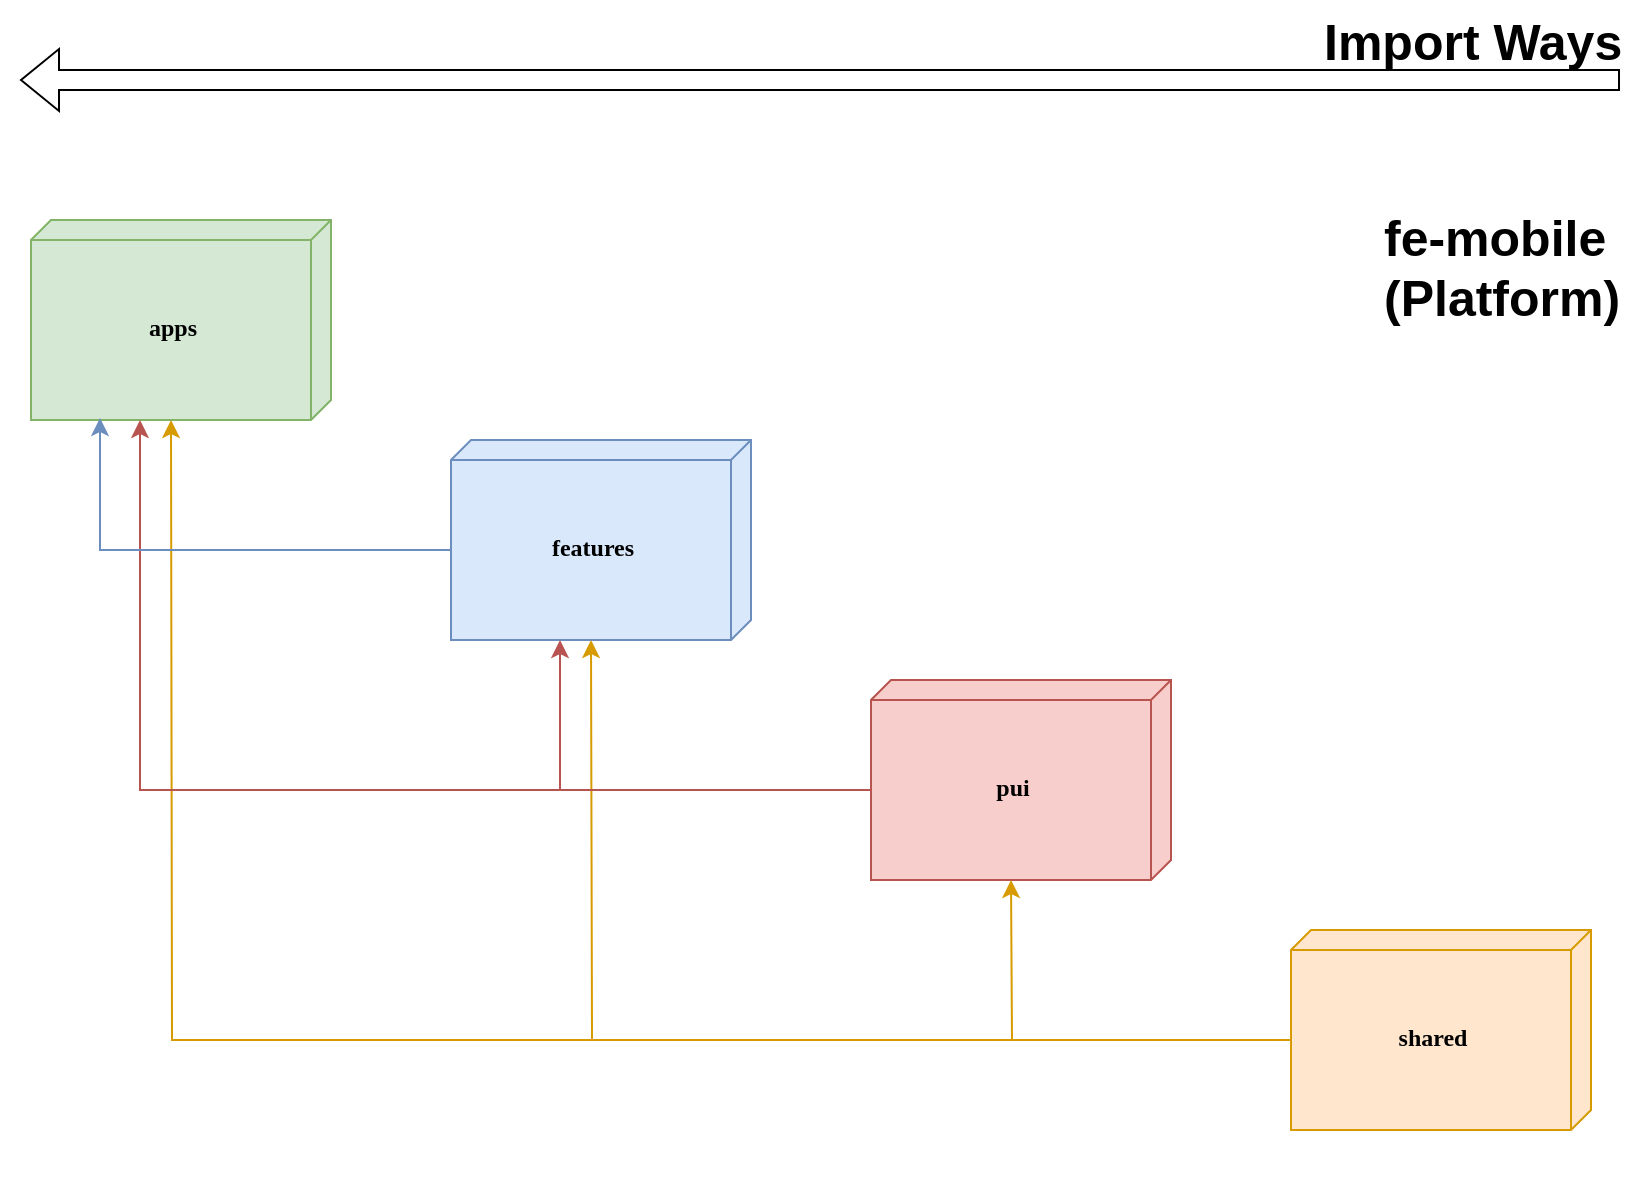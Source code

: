 <mxfile version="26.0.6">
  <diagram name="페이지-1" id="vgDS0mUOmMre9vsYGbJX">
    <mxGraphModel dx="1220" dy="-48" grid="1" gridSize="10" guides="1" tooltips="1" connect="1" arrows="1" fold="1" page="1" pageScale="1" pageWidth="827" pageHeight="1169" math="0" shadow="0">
      <root>
        <mxCell id="0" />
        <mxCell id="1" parent="0" />
        <mxCell id="K1v6B39HFmSIcxxwfbkW-1" value="" style="rounded=0;whiteSpace=wrap;html=1;strokeColor=none;" parent="1" vertex="1">
          <mxGeometry x="40" y="1290" width="820" height="500" as="geometry" />
        </mxCell>
        <mxCell id="K1v6B39HFmSIcxxwfbkW-2" value="apps" style="verticalAlign=middle;align=center;spacingTop=8;spacingLeft=2;spacingRight=12;shape=cube;size=10;direction=south;fontStyle=1;html=1;rounded=0;shadow=0;comic=0;labelBackgroundColor=none;strokeWidth=1;fontFamily=Verdana;fontSize=12;strokeColor=#82b366;fillColor=#d5e8d4;" parent="1" vertex="1">
          <mxGeometry x="55.5" y="1310" width="150" height="100" as="geometry" />
        </mxCell>
        <mxCell id="K1v6B39HFmSIcxxwfbkW-3" value="features" style="verticalAlign=middle;align=center;spacingTop=8;spacingLeft=2;spacingRight=12;shape=cube;size=10;direction=south;fontStyle=1;html=1;rounded=0;shadow=0;comic=0;labelBackgroundColor=none;strokeWidth=1;fontFamily=Verdana;fontSize=12;strokeColor=#6c8ebf;fillColor=#dae8fc;" parent="1" vertex="1">
          <mxGeometry x="265.5" y="1420" width="150" height="100" as="geometry" />
        </mxCell>
        <mxCell id="K1v6B39HFmSIcxxwfbkW-4" value="pui" style="verticalAlign=middle;align=center;spacingTop=8;spacingLeft=2;spacingRight=12;shape=cube;size=10;direction=south;fontStyle=1;html=1;rounded=0;shadow=0;comic=0;labelBackgroundColor=none;strokeWidth=1;fontFamily=Verdana;fontSize=12;strokeColor=#b85450;fillColor=#f8cecc;" parent="1" vertex="1">
          <mxGeometry x="475.5" y="1540" width="150" height="100" as="geometry" />
        </mxCell>
        <mxCell id="K1v6B39HFmSIcxxwfbkW-5" value="shared" style="verticalAlign=middle;align=center;spacingTop=8;spacingLeft=2;spacingRight=12;shape=cube;size=10;direction=south;fontStyle=1;html=1;rounded=0;shadow=0;comic=0;labelBackgroundColor=none;strokeWidth=1;fontFamily=Verdana;fontSize=12;strokeColor=#d79b00;fillColor=#ffe6cc;" parent="1" vertex="1">
          <mxGeometry x="685.5" y="1665" width="150" height="100" as="geometry" />
        </mxCell>
        <mxCell id="K1v6B39HFmSIcxxwfbkW-6" value="fe-mobile (Platform)" style="text;strokeColor=none;align=left;fillColor=none;html=1;verticalAlign=middle;whiteSpace=wrap;rounded=0;fontSize=25;fontStyle=1" parent="1" vertex="1">
          <mxGeometry x="730" y="1290" width="120" height="85" as="geometry" />
        </mxCell>
        <mxCell id="K1v6B39HFmSIcxxwfbkW-11" value="" style="endArrow=classic;html=1;rounded=0;exitX=0;exitY=0;exitDx=55;exitDy=150;exitPerimeter=0;entryX=0;entryY=0;entryDx=100;entryDy=80;entryPerimeter=0;fillColor=#ffcd28;gradientColor=#ffa500;strokeColor=#d79b00;" parent="1" source="K1v6B39HFmSIcxxwfbkW-5" target="K1v6B39HFmSIcxxwfbkW-4" edge="1">
          <mxGeometry width="50" height="50" relative="1" as="geometry">
            <mxPoint x="450" y="1840" as="sourcePoint" />
            <mxPoint x="500" y="1790" as="targetPoint" />
            <Array as="points">
              <mxPoint x="546" y="1720" />
            </Array>
          </mxGeometry>
        </mxCell>
        <mxCell id="K1v6B39HFmSIcxxwfbkW-12" value="" style="endArrow=classic;html=1;rounded=0;exitX=0;exitY=0;exitDx=55;exitDy=150;exitPerimeter=0;entryX=0;entryY=0;entryDx=100;entryDy=80;entryPerimeter=0;fillColor=#ffcd28;gradientColor=#ffa500;strokeColor=#d79b00;" parent="1" source="K1v6B39HFmSIcxxwfbkW-5" target="K1v6B39HFmSIcxxwfbkW-3" edge="1">
          <mxGeometry width="50" height="50" relative="1" as="geometry">
            <mxPoint x="696" y="1730" as="sourcePoint" />
            <mxPoint x="556" y="1650" as="targetPoint" />
            <Array as="points">
              <mxPoint x="336" y="1720" />
            </Array>
          </mxGeometry>
        </mxCell>
        <mxCell id="K1v6B39HFmSIcxxwfbkW-13" value="" style="endArrow=classic;html=1;rounded=0;exitX=0;exitY=0;exitDx=55;exitDy=150;exitPerimeter=0;entryX=0;entryY=0;entryDx=100;entryDy=80;entryPerimeter=0;fillColor=#ffcd28;gradientColor=#ffa500;strokeColor=#d79b00;" parent="1" source="K1v6B39HFmSIcxxwfbkW-5" target="K1v6B39HFmSIcxxwfbkW-2" edge="1">
          <mxGeometry width="50" height="50" relative="1" as="geometry">
            <mxPoint x="696" y="1730" as="sourcePoint" />
            <mxPoint x="346" y="1530" as="targetPoint" />
            <Array as="points">
              <mxPoint x="126" y="1720" />
            </Array>
          </mxGeometry>
        </mxCell>
        <mxCell id="K1v6B39HFmSIcxxwfbkW-14" value="" style="endArrow=classic;html=1;rounded=0;exitX=0;exitY=0;exitDx=55;exitDy=150;exitPerimeter=0;fillColor=#f8cecc;strokeColor=#b85450;" parent="1" source="K1v6B39HFmSIcxxwfbkW-4" edge="1">
          <mxGeometry width="50" height="50" relative="1" as="geometry">
            <mxPoint x="486" y="1605" as="sourcePoint" />
            <mxPoint x="110" y="1410" as="targetPoint" />
            <Array as="points">
              <mxPoint x="110" y="1595" />
            </Array>
          </mxGeometry>
        </mxCell>
        <mxCell id="K1v6B39HFmSIcxxwfbkW-15" value="" style="endArrow=classic;html=1;rounded=0;exitX=0;exitY=0;exitDx=55;exitDy=150;exitPerimeter=0;fillColor=#f8cecc;strokeColor=#b85450;" parent="1" source="K1v6B39HFmSIcxxwfbkW-4" edge="1">
          <mxGeometry width="50" height="50" relative="1" as="geometry">
            <mxPoint x="486" y="1605" as="sourcePoint" />
            <mxPoint x="320" y="1520" as="targetPoint" />
            <Array as="points">
              <mxPoint x="320" y="1595" />
            </Array>
          </mxGeometry>
        </mxCell>
        <mxCell id="K1v6B39HFmSIcxxwfbkW-16" value="" style="endArrow=classic;html=1;rounded=0;exitX=0;exitY=0;exitDx=55;exitDy=150;exitPerimeter=0;fillColor=#dae8fc;strokeColor=#6c8ebf;entryX=0.99;entryY=0.77;entryDx=0;entryDy=0;entryPerimeter=0;" parent="1" source="K1v6B39HFmSIcxxwfbkW-3" target="K1v6B39HFmSIcxxwfbkW-2" edge="1">
          <mxGeometry width="50" height="50" relative="1" as="geometry">
            <mxPoint x="310" y="1545" as="sourcePoint" />
            <mxPoint x="154" y="1470" as="targetPoint" />
            <Array as="points">
              <mxPoint x="90" y="1475" />
            </Array>
          </mxGeometry>
        </mxCell>
        <mxCell id="K1v6B39HFmSIcxxwfbkW-20" value="" style="shape=flexArrow;endArrow=classic;html=1;rounded=0;" parent="1" edge="1">
          <mxGeometry width="50" height="50" relative="1" as="geometry">
            <mxPoint x="850" y="1240" as="sourcePoint" />
            <mxPoint x="50" y="1240" as="targetPoint" />
          </mxGeometry>
        </mxCell>
        <mxCell id="K1v6B39HFmSIcxxwfbkW-21" value="Import Ways" style="text;strokeColor=none;align=left;fillColor=none;html=1;verticalAlign=middle;whiteSpace=wrap;rounded=0;fontSize=25;fontStyle=1" parent="1" vertex="1">
          <mxGeometry x="700" y="1200" width="160" height="40" as="geometry" />
        </mxCell>
      </root>
    </mxGraphModel>
  </diagram>
</mxfile>

